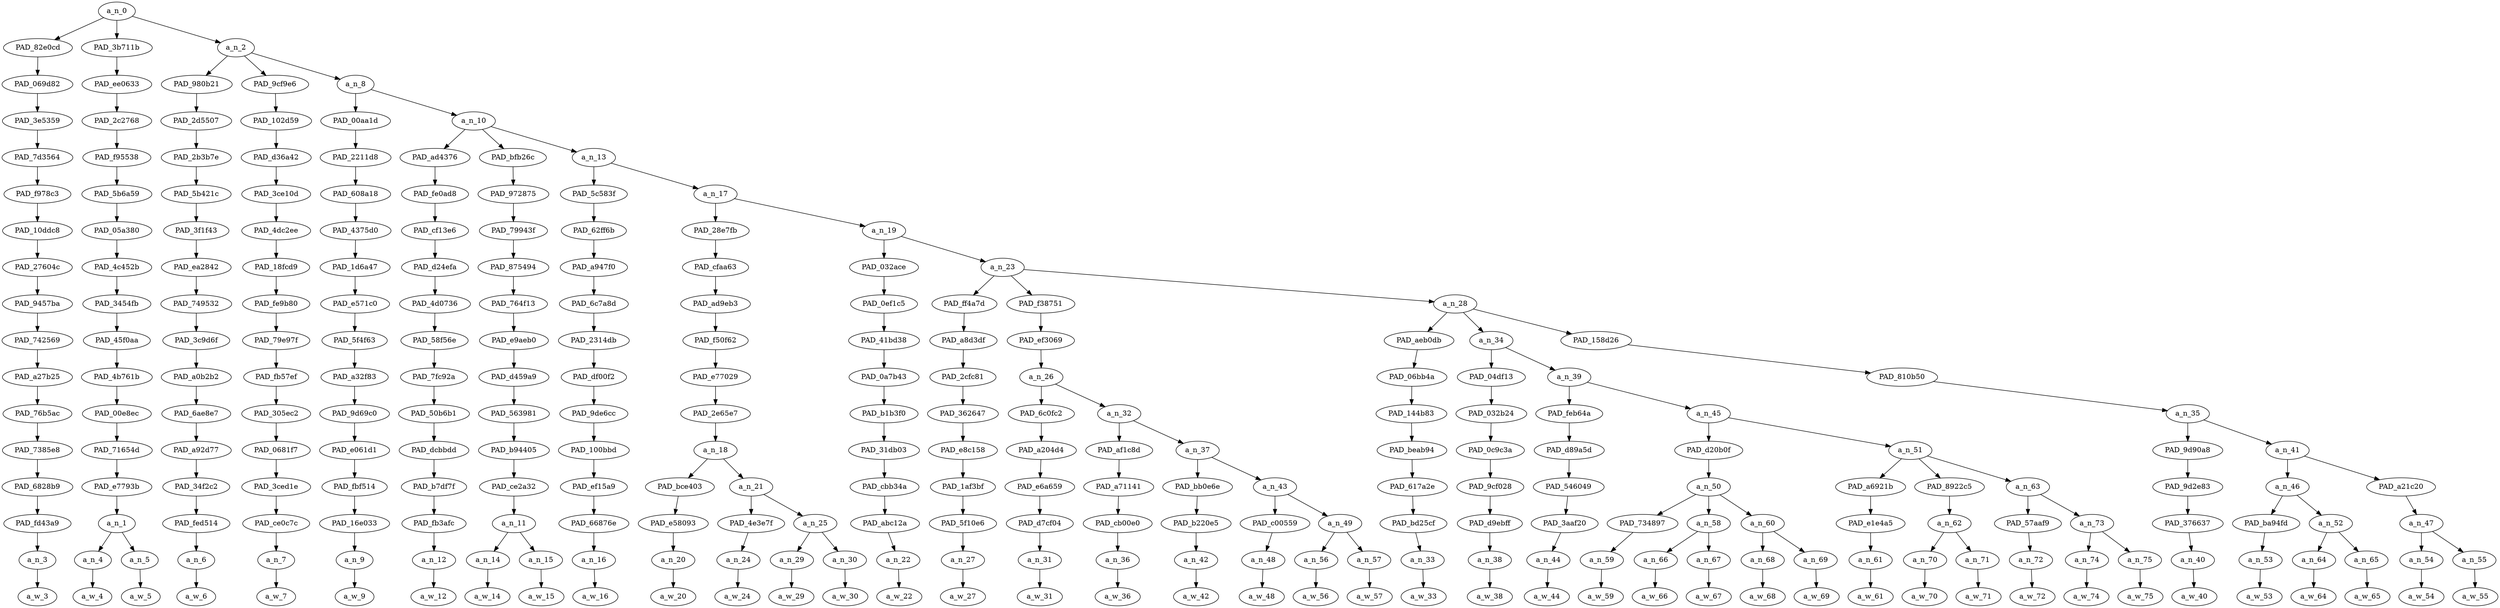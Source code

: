 strict digraph "" {
	a_n_0	[div_dir=-1,
		index=0,
		level=16,
		pos="15.040428883744857,16!",
		text_span="[0, 1, 2, 3, 4, 5, 6, 7, 8, 9, 10, 11, 12, 13, 14, 15, 16, 17, 18, 19, 20, 21, 22, 23, 24, 25, 26, 27, 28, 29, 30, 31, 32, 33, 34, \
35, 36, 37, 38, 39, 40, 41]",
		value=0.99999999];
	PAD_82e0cd	[div_dir=1,
		index=2,
		level=15,
		pos="41.0,15!",
		text_span="[41]",
		value=0.01664503];
	a_n_0 -> PAD_82e0cd;
	PAD_3b711b	[div_dir=1,
		index=0,
		level=15,
		pos="0.5,15!",
		text_span="[0, 1]",
		value=0.06170513];
	a_n_0 -> PAD_3b711b;
	a_n_2	[div_dir=-1,
		index=1,
		level=15,
		pos="3.621286651234568,15!",
		text_span="[2, 3, 4, 5, 6, 7, 8, 9, 10, 11, 12, 13, 14, 15, 16, 17, 18, 19, 20, 21, 22, 23, 24, 25, 26, 27, 28, 29, 30, 31, 32, 33, 34, 35, \
36, 37, 38, 39, 40]",
		value=0.92158155];
	a_n_0 -> a_n_2;
	PAD_069d82	[div_dir=1,
		index=4,
		level=14,
		pos="41.0,14!",
		text_span="[41]",
		value=0.01664503];
	PAD_82e0cd -> PAD_069d82;
	PAD_3e5359	[div_dir=1,
		index=5,
		level=13,
		pos="41.0,13!",
		text_span="[41]",
		value=0.01664503];
	PAD_069d82 -> PAD_3e5359;
	PAD_7d3564	[div_dir=1,
		index=7,
		level=12,
		pos="41.0,12!",
		text_span="[41]",
		value=0.01664503];
	PAD_3e5359 -> PAD_7d3564;
	PAD_f978c3	[div_dir=1,
		index=8,
		level=11,
		pos="41.0,11!",
		text_span="[41]",
		value=0.01664503];
	PAD_7d3564 -> PAD_f978c3;
	PAD_10ddc8	[div_dir=1,
		index=9,
		level=10,
		pos="41.0,10!",
		text_span="[41]",
		value=0.01664503];
	PAD_f978c3 -> PAD_10ddc8;
	PAD_27604c	[div_dir=1,
		index=10,
		level=9,
		pos="41.0,9!",
		text_span="[41]",
		value=0.01664503];
	PAD_10ddc8 -> PAD_27604c;
	PAD_9457ba	[div_dir=1,
		index=12,
		level=8,
		pos="41.0,8!",
		text_span="[41]",
		value=0.01664503];
	PAD_27604c -> PAD_9457ba;
	PAD_742569	[div_dir=1,
		index=14,
		level=7,
		pos="41.0,7!",
		text_span="[41]",
		value=0.01664503];
	PAD_9457ba -> PAD_742569;
	PAD_a27b25	[div_dir=1,
		index=15,
		level=6,
		pos="41.0,6!",
		text_span="[41]",
		value=0.01664503];
	PAD_742569 -> PAD_a27b25;
	PAD_76b5ac	[div_dir=1,
		index=17,
		level=5,
		pos="41.0,5!",
		text_span="[41]",
		value=0.01664503];
	PAD_a27b25 -> PAD_76b5ac;
	PAD_7385e8	[div_dir=1,
		index=20,
		level=4,
		pos="41.0,4!",
		text_span="[41]",
		value=0.01664503];
	PAD_76b5ac -> PAD_7385e8;
	PAD_6828b9	[div_dir=1,
		index=25,
		level=3,
		pos="41.0,3!",
		text_span="[41]",
		value=0.01664503];
	PAD_7385e8 -> PAD_6828b9;
	PAD_fd43a9	[div_dir=1,
		index=31,
		level=2,
		pos="41.0,2!",
		text_span="[41]",
		value=0.01664503];
	PAD_6828b9 -> PAD_fd43a9;
	a_n_3	[div_dir=1,
		index=41,
		level=1,
		pos="41.0,1!",
		text_span="[41]",
		value=0.01664503];
	PAD_fd43a9 -> a_n_3;
	a_w_3	[div_dir=0,
		index=41,
		level=0,
		pos="41,0!",
		text_span="[41]",
		value=is1];
	a_n_3 -> a_w_3;
	PAD_ee0633	[div_dir=1,
		index=0,
		level=14,
		pos="0.5,14!",
		text_span="[0, 1]",
		value=0.06170513];
	PAD_3b711b -> PAD_ee0633;
	PAD_2c2768	[div_dir=1,
		index=0,
		level=13,
		pos="0.5,13!",
		text_span="[0, 1]",
		value=0.06170513];
	PAD_ee0633 -> PAD_2c2768;
	PAD_f95538	[div_dir=1,
		index=0,
		level=12,
		pos="0.5,12!",
		text_span="[0, 1]",
		value=0.06170513];
	PAD_2c2768 -> PAD_f95538;
	PAD_5b6a59	[div_dir=1,
		index=0,
		level=11,
		pos="0.5,11!",
		text_span="[0, 1]",
		value=0.06170513];
	PAD_f95538 -> PAD_5b6a59;
	PAD_05a380	[div_dir=1,
		index=0,
		level=10,
		pos="0.5,10!",
		text_span="[0, 1]",
		value=0.06170513];
	PAD_5b6a59 -> PAD_05a380;
	PAD_4c452b	[div_dir=1,
		index=0,
		level=9,
		pos="0.5,9!",
		text_span="[0, 1]",
		value=0.06170513];
	PAD_05a380 -> PAD_4c452b;
	PAD_3454fb	[div_dir=1,
		index=0,
		level=8,
		pos="0.5,8!",
		text_span="[0, 1]",
		value=0.06170513];
	PAD_4c452b -> PAD_3454fb;
	PAD_45f0aa	[div_dir=1,
		index=0,
		level=7,
		pos="0.5,7!",
		text_span="[0, 1]",
		value=0.06170513];
	PAD_3454fb -> PAD_45f0aa;
	PAD_4b761b	[div_dir=1,
		index=0,
		level=6,
		pos="0.5,6!",
		text_span="[0, 1]",
		value=0.06170513];
	PAD_45f0aa -> PAD_4b761b;
	PAD_00e8ec	[div_dir=1,
		index=0,
		level=5,
		pos="0.5,5!",
		text_span="[0, 1]",
		value=0.06170513];
	PAD_4b761b -> PAD_00e8ec;
	PAD_71654d	[div_dir=1,
		index=0,
		level=4,
		pos="0.5,4!",
		text_span="[0, 1]",
		value=0.06170513];
	PAD_00e8ec -> PAD_71654d;
	PAD_e7793b	[div_dir=1,
		index=0,
		level=3,
		pos="0.5,3!",
		text_span="[0, 1]",
		value=0.06170513];
	PAD_71654d -> PAD_e7793b;
	a_n_1	[div_dir=1,
		index=0,
		level=2,
		pos="0.5,2!",
		text_span="[0, 1]",
		value=0.06170513];
	PAD_e7793b -> a_n_1;
	a_n_4	[div_dir=1,
		index=0,
		level=1,
		pos="0.0,1!",
		text_span="[0]",
		value=0.02413142];
	a_n_1 -> a_n_4;
	a_n_5	[div_dir=1,
		index=1,
		level=1,
		pos="1.0,1!",
		text_span="[1]",
		value=0.03751100];
	a_n_1 -> a_n_5;
	a_w_4	[div_dir=0,
		index=0,
		level=0,
		pos="0,0!",
		text_span="[0]",
		value=classical];
	a_n_4 -> a_w_4;
	a_w_5	[div_dir=0,
		index=1,
		level=0,
		pos="1,0!",
		text_span="[1]",
		value=christianity];
	a_n_5 -> a_w_5;
	PAD_980b21	[div_dir=1,
		index=1,
		level=14,
		pos="2.0,14!",
		text_span="[2]",
		value=0.01539325];
	a_n_2 -> PAD_980b21;
	PAD_9cf9e6	[div_dir=-1,
		index=2,
		level=14,
		pos="3.0,14!",
		text_span="[3]",
		value=0.02002985];
	a_n_2 -> PAD_9cf9e6;
	a_n_8	[div_dir=-1,
		index=3,
		level=14,
		pos="5.863859953703704,14!",
		text_span="[4, 5, 6, 7, 8, 9, 10, 11, 12, 13, 14, 15, 16, 17, 18, 19, 20, 21, 22, 23, 24, 25, 26, 27, 28, 29, 30, 31, 32, 33, 34, 35, 36, 37, \
38, 39, 40]",
		value=0.88607452];
	a_n_2 -> a_n_8;
	PAD_2d5507	[div_dir=1,
		index=1,
		level=13,
		pos="2.0,13!",
		text_span="[2]",
		value=0.01539325];
	PAD_980b21 -> PAD_2d5507;
	PAD_2b3b7e	[div_dir=1,
		index=1,
		level=12,
		pos="2.0,12!",
		text_span="[2]",
		value=0.01539325];
	PAD_2d5507 -> PAD_2b3b7e;
	PAD_5b421c	[div_dir=1,
		index=1,
		level=11,
		pos="2.0,11!",
		text_span="[2]",
		value=0.01539325];
	PAD_2b3b7e -> PAD_5b421c;
	PAD_3f1f43	[div_dir=1,
		index=1,
		level=10,
		pos="2.0,10!",
		text_span="[2]",
		value=0.01539325];
	PAD_5b421c -> PAD_3f1f43;
	PAD_ea2842	[div_dir=1,
		index=1,
		level=9,
		pos="2.0,9!",
		text_span="[2]",
		value=0.01539325];
	PAD_3f1f43 -> PAD_ea2842;
	PAD_749532	[div_dir=1,
		index=1,
		level=8,
		pos="2.0,8!",
		text_span="[2]",
		value=0.01539325];
	PAD_ea2842 -> PAD_749532;
	PAD_3c9d6f	[div_dir=1,
		index=1,
		level=7,
		pos="2.0,7!",
		text_span="[2]",
		value=0.01539325];
	PAD_749532 -> PAD_3c9d6f;
	PAD_a0b2b2	[div_dir=1,
		index=1,
		level=6,
		pos="2.0,6!",
		text_span="[2]",
		value=0.01539325];
	PAD_3c9d6f -> PAD_a0b2b2;
	PAD_6ae8e7	[div_dir=1,
		index=1,
		level=5,
		pos="2.0,5!",
		text_span="[2]",
		value=0.01539325];
	PAD_a0b2b2 -> PAD_6ae8e7;
	PAD_a92d77	[div_dir=1,
		index=1,
		level=4,
		pos="2.0,4!",
		text_span="[2]",
		value=0.01539325];
	PAD_6ae8e7 -> PAD_a92d77;
	PAD_34f2c2	[div_dir=1,
		index=1,
		level=3,
		pos="2.0,3!",
		text_span="[2]",
		value=0.01539325];
	PAD_a92d77 -> PAD_34f2c2;
	PAD_fed514	[div_dir=1,
		index=1,
		level=2,
		pos="2.0,2!",
		text_span="[2]",
		value=0.01539325];
	PAD_34f2c2 -> PAD_fed514;
	a_n_6	[div_dir=1,
		index=2,
		level=1,
		pos="2.0,1!",
		text_span="[2]",
		value=0.01539325];
	PAD_fed514 -> a_n_6;
	a_w_6	[div_dir=0,
		index=2,
		level=0,
		pos="2,0!",
		text_span="[2]",
		value=did];
	a_n_6 -> a_w_6;
	PAD_102d59	[div_dir=-1,
		index=2,
		level=13,
		pos="3.0,13!",
		text_span="[3]",
		value=0.02002985];
	PAD_9cf9e6 -> PAD_102d59;
	PAD_d36a42	[div_dir=-1,
		index=2,
		level=12,
		pos="3.0,12!",
		text_span="[3]",
		value=0.02002985];
	PAD_102d59 -> PAD_d36a42;
	PAD_3ce10d	[div_dir=-1,
		index=2,
		level=11,
		pos="3.0,11!",
		text_span="[3]",
		value=0.02002985];
	PAD_d36a42 -> PAD_3ce10d;
	PAD_4dc2ee	[div_dir=-1,
		index=2,
		level=10,
		pos="3.0,10!",
		text_span="[3]",
		value=0.02002985];
	PAD_3ce10d -> PAD_4dc2ee;
	PAD_18fcd9	[div_dir=-1,
		index=2,
		level=9,
		pos="3.0,9!",
		text_span="[3]",
		value=0.02002985];
	PAD_4dc2ee -> PAD_18fcd9;
	PAD_fe9b80	[div_dir=-1,
		index=2,
		level=8,
		pos="3.0,8!",
		text_span="[3]",
		value=0.02002985];
	PAD_18fcd9 -> PAD_fe9b80;
	PAD_79e97f	[div_dir=-1,
		index=2,
		level=7,
		pos="3.0,7!",
		text_span="[3]",
		value=0.02002985];
	PAD_fe9b80 -> PAD_79e97f;
	PAD_fb57ef	[div_dir=-1,
		index=2,
		level=6,
		pos="3.0,6!",
		text_span="[3]",
		value=0.02002985];
	PAD_79e97f -> PAD_fb57ef;
	PAD_305ec2	[div_dir=-1,
		index=2,
		level=5,
		pos="3.0,5!",
		text_span="[3]",
		value=0.02002985];
	PAD_fb57ef -> PAD_305ec2;
	PAD_0681f7	[div_dir=-1,
		index=2,
		level=4,
		pos="3.0,4!",
		text_span="[3]",
		value=0.02002985];
	PAD_305ec2 -> PAD_0681f7;
	PAD_3ced1e	[div_dir=-1,
		index=2,
		level=3,
		pos="3.0,3!",
		text_span="[3]",
		value=0.02002985];
	PAD_0681f7 -> PAD_3ced1e;
	PAD_ce0c7c	[div_dir=-1,
		index=2,
		level=2,
		pos="3.0,2!",
		text_span="[3]",
		value=0.02002985];
	PAD_3ced1e -> PAD_ce0c7c;
	a_n_7	[div_dir=-1,
		index=3,
		level=1,
		pos="3.0,1!",
		text_span="[3]",
		value=0.02002985];
	PAD_ce0c7c -> a_n_7;
	a_w_7	[div_dir=0,
		index=3,
		level=0,
		pos="3,0!",
		text_span="[3]",
		value=exactly];
	a_n_7 -> a_w_7;
	PAD_00aa1d	[div_dir=-1,
		index=3,
		level=13,
		pos="4.0,13!",
		text_span="[4]",
		value=0.01302612];
	a_n_8 -> PAD_00aa1d;
	a_n_10	[div_dir=-1,
		index=4,
		level=13,
		pos="7.727719907407407,13!",
		text_span="[5, 6, 7, 8, 9, 10, 11, 12, 13, 14, 15, 16, 17, 18, 19, 20, 21, 22, 23, 24, 25, 26, 27, 28, 29, 30, 31, 32, 33, 34, 35, 36, 37, \
38, 39, 40]",
		value=0.87296606];
	a_n_8 -> a_n_10;
	PAD_2211d8	[div_dir=-1,
		index=3,
		level=12,
		pos="4.0,12!",
		text_span="[4]",
		value=0.01302612];
	PAD_00aa1d -> PAD_2211d8;
	PAD_608a18	[div_dir=-1,
		index=3,
		level=11,
		pos="4.0,11!",
		text_span="[4]",
		value=0.01302612];
	PAD_2211d8 -> PAD_608a18;
	PAD_4375d0	[div_dir=-1,
		index=3,
		level=10,
		pos="4.0,10!",
		text_span="[4]",
		value=0.01302612];
	PAD_608a18 -> PAD_4375d0;
	PAD_1d6a47	[div_dir=-1,
		index=3,
		level=9,
		pos="4.0,9!",
		text_span="[4]",
		value=0.01302612];
	PAD_4375d0 -> PAD_1d6a47;
	PAD_e571c0	[div_dir=-1,
		index=3,
		level=8,
		pos="4.0,8!",
		text_span="[4]",
		value=0.01302612];
	PAD_1d6a47 -> PAD_e571c0;
	PAD_5f4f63	[div_dir=-1,
		index=3,
		level=7,
		pos="4.0,7!",
		text_span="[4]",
		value=0.01302612];
	PAD_e571c0 -> PAD_5f4f63;
	PAD_a32f83	[div_dir=-1,
		index=3,
		level=6,
		pos="4.0,6!",
		text_span="[4]",
		value=0.01302612];
	PAD_5f4f63 -> PAD_a32f83;
	PAD_9d69c0	[div_dir=-1,
		index=3,
		level=5,
		pos="4.0,5!",
		text_span="[4]",
		value=0.01302612];
	PAD_a32f83 -> PAD_9d69c0;
	PAD_e061d1	[div_dir=-1,
		index=3,
		level=4,
		pos="4.0,4!",
		text_span="[4]",
		value=0.01302612];
	PAD_9d69c0 -> PAD_e061d1;
	PAD_fbf514	[div_dir=-1,
		index=3,
		level=3,
		pos="4.0,3!",
		text_span="[4]",
		value=0.01302612];
	PAD_e061d1 -> PAD_fbf514;
	PAD_16e033	[div_dir=-1,
		index=3,
		level=2,
		pos="4.0,2!",
		text_span="[4]",
		value=0.01302612];
	PAD_fbf514 -> PAD_16e033;
	a_n_9	[div_dir=-1,
		index=4,
		level=1,
		pos="4.0,1!",
		text_span="[4]",
		value=0.01302612];
	PAD_16e033 -> a_n_9;
	a_w_9	[div_dir=0,
		index=4,
		level=0,
		pos="4,0!",
		text_span="[4]",
		value=that];
	a_n_9 -> a_w_9;
	PAD_ad4376	[div_dir=-1,
		index=5,
		level=12,
		pos="7.0,12!",
		text_span="[7]",
		value=0.01143243];
	a_n_10 -> PAD_ad4376;
	PAD_bfb26c	[div_dir=1,
		index=4,
		level=12,
		pos="5.5,12!",
		text_span="[5, 6]",
		value=0.03210979];
	a_n_10 -> PAD_bfb26c;
	a_n_13	[div_dir=-1,
		index=6,
		level=12,
		pos="10.683159722222221,12!",
		text_span="[8, 9, 10, 11, 12, 13, 14, 15, 16, 17, 18, 19, 20, 21, 22, 23, 24, 25, 26, 27, 28, 29, 30, 31, 32, 33, 34, 35, 36, 37, 38, 39, 40]",
		value=0.82934315];
	a_n_10 -> a_n_13;
	PAD_fe0ad8	[div_dir=-1,
		index=5,
		level=11,
		pos="7.0,11!",
		text_span="[7]",
		value=0.01143243];
	PAD_ad4376 -> PAD_fe0ad8;
	PAD_cf13e6	[div_dir=-1,
		index=5,
		level=10,
		pos="7.0,10!",
		text_span="[7]",
		value=0.01143243];
	PAD_fe0ad8 -> PAD_cf13e6;
	PAD_d24efa	[div_dir=-1,
		index=5,
		level=9,
		pos="7.0,9!",
		text_span="[7]",
		value=0.01143243];
	PAD_cf13e6 -> PAD_d24efa;
	PAD_4d0736	[div_dir=-1,
		index=5,
		level=8,
		pos="7.0,8!",
		text_span="[7]",
		value=0.01143243];
	PAD_d24efa -> PAD_4d0736;
	PAD_58f56e	[div_dir=-1,
		index=5,
		level=7,
		pos="7.0,7!",
		text_span="[7]",
		value=0.01143243];
	PAD_4d0736 -> PAD_58f56e;
	PAD_7fc92a	[div_dir=-1,
		index=5,
		level=6,
		pos="7.0,6!",
		text_span="[7]",
		value=0.01143243];
	PAD_58f56e -> PAD_7fc92a;
	PAD_50b6b1	[div_dir=-1,
		index=5,
		level=5,
		pos="7.0,5!",
		text_span="[7]",
		value=0.01143243];
	PAD_7fc92a -> PAD_50b6b1;
	PAD_dcbbdd	[div_dir=-1,
		index=5,
		level=4,
		pos="7.0,4!",
		text_span="[7]",
		value=0.01143243];
	PAD_50b6b1 -> PAD_dcbbdd;
	PAD_b7df7f	[div_dir=-1,
		index=5,
		level=3,
		pos="7.0,3!",
		text_span="[7]",
		value=0.01143243];
	PAD_dcbbdd -> PAD_b7df7f;
	PAD_fb3afc	[div_dir=-1,
		index=5,
		level=2,
		pos="7.0,2!",
		text_span="[7]",
		value=0.01143243];
	PAD_b7df7f -> PAD_fb3afc;
	a_n_12	[div_dir=-1,
		index=7,
		level=1,
		pos="7.0,1!",
		text_span="[7]",
		value=0.01143243];
	PAD_fb3afc -> a_n_12;
	a_w_12	[div_dir=0,
		index=7,
		level=0,
		pos="7,0!",
		text_span="[7]",
		value=only];
	a_n_12 -> a_w_12;
	PAD_972875	[div_dir=1,
		index=4,
		level=11,
		pos="5.5,11!",
		text_span="[5, 6]",
		value=0.03210979];
	PAD_bfb26c -> PAD_972875;
	PAD_79943f	[div_dir=1,
		index=4,
		level=10,
		pos="5.5,10!",
		text_span="[5, 6]",
		value=0.03210979];
	PAD_972875 -> PAD_79943f;
	PAD_875494	[div_dir=1,
		index=4,
		level=9,
		pos="5.5,9!",
		text_span="[5, 6]",
		value=0.03210979];
	PAD_79943f -> PAD_875494;
	PAD_764f13	[div_dir=1,
		index=4,
		level=8,
		pos="5.5,8!",
		text_span="[5, 6]",
		value=0.03210979];
	PAD_875494 -> PAD_764f13;
	PAD_e9aeb0	[div_dir=1,
		index=4,
		level=7,
		pos="5.5,7!",
		text_span="[5, 6]",
		value=0.03210979];
	PAD_764f13 -> PAD_e9aeb0;
	PAD_d459a9	[div_dir=1,
		index=4,
		level=6,
		pos="5.5,6!",
		text_span="[5, 6]",
		value=0.03210979];
	PAD_e9aeb0 -> PAD_d459a9;
	PAD_563981	[div_dir=1,
		index=4,
		level=5,
		pos="5.5,5!",
		text_span="[5, 6]",
		value=0.03210979];
	PAD_d459a9 -> PAD_563981;
	PAD_b94405	[div_dir=1,
		index=4,
		level=4,
		pos="5.5,4!",
		text_span="[5, 6]",
		value=0.03210979];
	PAD_563981 -> PAD_b94405;
	PAD_ce2a32	[div_dir=1,
		index=4,
		level=3,
		pos="5.5,3!",
		text_span="[5, 6]",
		value=0.03210979];
	PAD_b94405 -> PAD_ce2a32;
	a_n_11	[div_dir=1,
		index=4,
		level=2,
		pos="5.5,2!",
		text_span="[5, 6]",
		value=0.03210979];
	PAD_ce2a32 -> a_n_11;
	a_n_14	[div_dir=1,
		index=5,
		level=1,
		pos="5.0,1!",
		text_span="[5]",
		value=0.01547928];
	a_n_11 -> a_n_14;
	a_n_15	[div_dir=1,
		index=6,
		level=1,
		pos="6.0,1!",
		text_span="[6]",
		value=0.01659372];
	a_n_11 -> a_n_15;
	a_w_14	[div_dir=0,
		index=5,
		level=0,
		pos="5,0!",
		text_span="[5]",
		value=most];
	a_n_14 -> a_w_14;
	a_w_15	[div_dir=0,
		index=6,
		level=0,
		pos="6,0!",
		text_span="[6]",
		value=people];
	a_n_15 -> a_w_15;
	PAD_5c583f	[div_dir=-1,
		index=6,
		level=11,
		pos="8.0,11!",
		text_span="[8]",
		value=0.01193281];
	a_n_13 -> PAD_5c583f;
	a_n_17	[div_dir=-1,
		index=7,
		level=11,
		pos="13.366319444444443,11!",
		text_span="[9, 10, 11, 12, 13, 14, 15, 16, 17, 18, 19, 20, 21, 22, 23, 24, 25, 26, 27, 28, 29, 30, 31, 32, 33, 34, 35, 36, 37, 38, 39, 40]",
		value=0.81731891];
	a_n_13 -> a_n_17;
	PAD_62ff6b	[div_dir=-1,
		index=6,
		level=10,
		pos="8.0,10!",
		text_span="[8]",
		value=0.01193281];
	PAD_5c583f -> PAD_62ff6b;
	PAD_a947f0	[div_dir=-1,
		index=6,
		level=9,
		pos="8.0,9!",
		text_span="[8]",
		value=0.01193281];
	PAD_62ff6b -> PAD_a947f0;
	PAD_6c7a8d	[div_dir=-1,
		index=6,
		level=8,
		pos="8.0,8!",
		text_span="[8]",
		value=0.01193281];
	PAD_a947f0 -> PAD_6c7a8d;
	PAD_2314db	[div_dir=-1,
		index=6,
		level=7,
		pos="8.0,7!",
		text_span="[8]",
		value=0.01193281];
	PAD_6c7a8d -> PAD_2314db;
	PAD_df00f2	[div_dir=-1,
		index=6,
		level=6,
		pos="8.0,6!",
		text_span="[8]",
		value=0.01193281];
	PAD_2314db -> PAD_df00f2;
	PAD_9de6cc	[div_dir=-1,
		index=6,
		level=5,
		pos="8.0,5!",
		text_span="[8]",
		value=0.01193281];
	PAD_df00f2 -> PAD_9de6cc;
	PAD_100bbd	[div_dir=-1,
		index=6,
		level=4,
		pos="8.0,4!",
		text_span="[8]",
		value=0.01193281];
	PAD_9de6cc -> PAD_100bbd;
	PAD_ef15a9	[div_dir=-1,
		index=6,
		level=3,
		pos="8.0,3!",
		text_span="[8]",
		value=0.01193281];
	PAD_100bbd -> PAD_ef15a9;
	PAD_66876e	[div_dir=-1,
		index=6,
		level=2,
		pos="8.0,2!",
		text_span="[8]",
		value=0.01193281];
	PAD_ef15a9 -> PAD_66876e;
	a_n_16	[div_dir=-1,
		index=8,
		level=1,
		pos="8.0,1!",
		text_span="[8]",
		value=0.01193281];
	PAD_66876e -> a_n_16;
	a_w_16	[div_dir=0,
		index=8,
		level=0,
		pos="8,0!",
		text_span="[8]",
		value=have];
	a_n_16 -> a_w_16;
	PAD_28e7fb	[div_dir=-1,
		index=7,
		level=10,
		pos="9.875,10!",
		text_span="[9, 10, 11, 12]",
		value=0.11208405];
	a_n_17 -> PAD_28e7fb;
	a_n_19	[div_dir=-1,
		index=8,
		level=10,
		pos="16.857638888888886,10!",
		text_span="[13, 14, 15, 16, 17, 18, 19, 20, 21, 22, 23, 24, 25, 26, 27, 28, 29, 30, 31, 32, 33, 34, 35, 36, 37, 38, 39, 40]",
		value=0.70514904];
	a_n_17 -> a_n_19;
	PAD_cfaa63	[div_dir=-1,
		index=7,
		level=9,
		pos="9.875,9!",
		text_span="[9, 10, 11, 12]",
		value=0.11208405];
	PAD_28e7fb -> PAD_cfaa63;
	PAD_ad9eb3	[div_dir=-1,
		index=7,
		level=8,
		pos="9.875,8!",
		text_span="[9, 10, 11, 12]",
		value=0.11208405];
	PAD_cfaa63 -> PAD_ad9eb3;
	PAD_f50f62	[div_dir=-1,
		index=7,
		level=7,
		pos="9.875,7!",
		text_span="[9, 10, 11, 12]",
		value=0.11208405];
	PAD_ad9eb3 -> PAD_f50f62;
	PAD_e77029	[div_dir=-1,
		index=7,
		level=6,
		pos="9.875,6!",
		text_span="[9, 10, 11, 12]",
		value=0.11208405];
	PAD_f50f62 -> PAD_e77029;
	PAD_2e65e7	[div_dir=-1,
		index=7,
		level=5,
		pos="9.875,5!",
		text_span="[9, 10, 11, 12]",
		value=0.11208405];
	PAD_e77029 -> PAD_2e65e7;
	a_n_18	[div_dir=-1,
		index=7,
		level=4,
		pos="9.875,4!",
		text_span="[9, 10, 11, 12]",
		value=0.11208405];
	PAD_2e65e7 -> a_n_18;
	PAD_bce403	[div_dir=-1,
		index=7,
		level=3,
		pos="9.0,3!",
		text_span="[9]",
		value=0.01757154];
	a_n_18 -> PAD_bce403;
	a_n_21	[div_dir=-1,
		index=8,
		level=3,
		pos="10.75,3!",
		text_span="[10, 11, 12]",
		value=0.09450543];
	a_n_18 -> a_n_21;
	PAD_e58093	[div_dir=-1,
		index=7,
		level=2,
		pos="9.0,2!",
		text_span="[9]",
		value=0.01757154];
	PAD_bce403 -> PAD_e58093;
	a_n_20	[div_dir=-1,
		index=9,
		level=1,
		pos="9.0,1!",
		text_span="[9]",
		value=0.01757154];
	PAD_e58093 -> a_n_20;
	a_w_20	[div_dir=0,
		index=9,
		level=0,
		pos="9,0!",
		text_span="[9]",
		value=experience];
	a_n_20 -> a_w_20;
	PAD_4e3e7f	[div_dir=-1,
		index=8,
		level=2,
		pos="10.0,2!",
		text_span="[10]",
		value=0.01306395];
	a_n_21 -> PAD_4e3e7f;
	a_n_25	[div_dir=1,
		index=9,
		level=2,
		pos="11.5,2!",
		text_span="[11, 12]",
		value=0.08144001];
	a_n_21 -> a_n_25;
	a_n_24	[div_dir=-1,
		index=10,
		level=1,
		pos="10.0,1!",
		text_span="[10]",
		value=0.01306395];
	PAD_4e3e7f -> a_n_24;
	a_w_24	[div_dir=0,
		index=10,
		level=0,
		pos="10,0!",
		text_span="[10]",
		value=with];
	a_n_24 -> a_w_24;
	a_n_29	[div_dir=-1,
		index=11,
		level=1,
		pos="11.0,1!",
		text_span="[11]",
		value=0.04945416];
	a_n_25 -> a_n_29;
	a_n_30	[div_dir=1,
		index=12,
		level=1,
		pos="12.0,1!",
		text_span="[12]",
		value=0.03194166];
	a_n_25 -> a_n_30;
	a_w_29	[div_dir=0,
		index=11,
		level=0,
		pos="11,0!",
		text_span="[11]",
		value=westernized];
	a_n_29 -> a_w_29;
	a_w_30	[div_dir=0,
		index=12,
		level=0,
		pos="12,0!",
		text_span="[12]",
		value=christianity1];
	a_n_30 -> a_w_30;
	PAD_032ace	[div_dir=1,
		index=8,
		level=9,
		pos="13.0,9!",
		text_span="[13]",
		value=0.01304263];
	a_n_19 -> PAD_032ace;
	a_n_23	[div_dir=-1,
		index=9,
		level=9,
		pos="20.715277777777775,9!",
		text_span="[14, 15, 16, 17, 18, 19, 20, 21, 22, 23, 24, 25, 26, 27, 28, 29, 30, 31, 32, 33, 34, 35, 36, 37, 38, 39, 40]",
		value=0.69201769];
	a_n_19 -> a_n_23;
	PAD_0ef1c5	[div_dir=1,
		index=8,
		level=8,
		pos="13.0,8!",
		text_span="[13]",
		value=0.01304263];
	PAD_032ace -> PAD_0ef1c5;
	PAD_41bd38	[div_dir=1,
		index=8,
		level=7,
		pos="13.0,7!",
		text_span="[13]",
		value=0.01304263];
	PAD_0ef1c5 -> PAD_41bd38;
	PAD_0a7b43	[div_dir=1,
		index=8,
		level=6,
		pos="13.0,6!",
		text_span="[13]",
		value=0.01304263];
	PAD_41bd38 -> PAD_0a7b43;
	PAD_b1b3f0	[div_dir=1,
		index=8,
		level=5,
		pos="13.0,5!",
		text_span="[13]",
		value=0.01304263];
	PAD_0a7b43 -> PAD_b1b3f0;
	PAD_31db03	[div_dir=1,
		index=8,
		level=4,
		pos="13.0,4!",
		text_span="[13]",
		value=0.01304263];
	PAD_b1b3f0 -> PAD_31db03;
	PAD_cbb34a	[div_dir=1,
		index=9,
		level=3,
		pos="13.0,3!",
		text_span="[13]",
		value=0.01304263];
	PAD_31db03 -> PAD_cbb34a;
	PAD_abc12a	[div_dir=1,
		index=10,
		level=2,
		pos="13.0,2!",
		text_span="[13]",
		value=0.01304263];
	PAD_cbb34a -> PAD_abc12a;
	a_n_22	[div_dir=1,
		index=13,
		level=1,
		pos="13.0,1!",
		text_span="[13]",
		value=0.01304263];
	PAD_abc12a -> a_n_22;
	a_w_22	[div_dir=0,
		index=13,
		level=0,
		pos="13,0!",
		text_span="[13]",
		value=where];
	a_n_22 -> a_w_22;
	PAD_ff4a7d	[div_dir=1,
		index=10,
		level=8,
		pos="20.0,8!",
		text_span="[20]",
		value=0.01400427];
	a_n_23 -> PAD_ff4a7d;
	PAD_f38751	[div_dir=-1,
		index=9,
		level=8,
		pos="14.96875,8!",
		text_span="[14, 15, 16, 17, 18, 19]",
		value=0.14115162];
	a_n_23 -> PAD_f38751;
	a_n_28	[div_dir=-1,
		index=11,
		level=8,
		pos="27.177083333333332,8!",
		text_span="[21, 22, 23, 24, 25, 26, 27, 28, 29, 30, 31, 32, 33, 34, 35, 36, 37, 38, 39, 40]",
		value=0.53676319];
	a_n_23 -> a_n_28;
	PAD_a8d3df	[div_dir=1,
		index=10,
		level=7,
		pos="20.0,7!",
		text_span="[20]",
		value=0.01400427];
	PAD_ff4a7d -> PAD_a8d3df;
	PAD_2cfc81	[div_dir=1,
		index=10,
		level=6,
		pos="20.0,6!",
		text_span="[20]",
		value=0.01400427];
	PAD_a8d3df -> PAD_2cfc81;
	PAD_362647	[div_dir=1,
		index=11,
		level=5,
		pos="20.0,5!",
		text_span="[20]",
		value=0.01400427];
	PAD_2cfc81 -> PAD_362647;
	PAD_e8c158	[div_dir=1,
		index=12,
		level=4,
		pos="20.0,4!",
		text_span="[20]",
		value=0.01400427];
	PAD_362647 -> PAD_e8c158;
	PAD_1af3bf	[div_dir=1,
		index=14,
		level=3,
		pos="20.0,3!",
		text_span="[20]",
		value=0.01400427];
	PAD_e8c158 -> PAD_1af3bf;
	PAD_5f10e6	[div_dir=1,
		index=16,
		level=2,
		pos="20.0,2!",
		text_span="[20]",
		value=0.01400427];
	PAD_1af3bf -> PAD_5f10e6;
	a_n_27	[div_dir=1,
		index=20,
		level=1,
		pos="20.0,1!",
		text_span="[20]",
		value=0.01400427];
	PAD_5f10e6 -> a_n_27;
	a_w_27	[div_dir=0,
		index=20,
		level=0,
		pos="20,0!",
		text_span="[20]",
		value=and];
	a_n_27 -> a_w_27;
	PAD_ef3069	[div_dir=-1,
		index=9,
		level=7,
		pos="14.96875,7!",
		text_span="[14, 15, 16, 17, 18, 19]",
		value=0.14115162];
	PAD_f38751 -> PAD_ef3069;
	a_n_26	[div_dir=-1,
		index=9,
		level=6,
		pos="14.96875,6!",
		text_span="[14, 15, 16, 17, 18, 19]",
		value=0.14115162];
	PAD_ef3069 -> a_n_26;
	PAD_6c0fc2	[div_dir=1,
		index=9,
		level=5,
		pos="14.0,5!",
		text_span="[14]",
		value=0.01001540];
	a_n_26 -> PAD_6c0fc2;
	a_n_32	[div_dir=-1,
		index=10,
		level=5,
		pos="15.9375,5!",
		text_span="[15, 16, 17, 18, 19]",
		value=0.13110162];
	a_n_26 -> a_n_32;
	PAD_a204d4	[div_dir=1,
		index=9,
		level=4,
		pos="14.0,4!",
		text_span="[14]",
		value=0.01001540];
	PAD_6c0fc2 -> PAD_a204d4;
	PAD_e6a659	[div_dir=1,
		index=10,
		level=3,
		pos="14.0,3!",
		text_span="[14]",
		value=0.01001540];
	PAD_a204d4 -> PAD_e6a659;
	PAD_d7cf04	[div_dir=1,
		index=11,
		level=2,
		pos="14.0,2!",
		text_span="[14]",
		value=0.01001540];
	PAD_e6a659 -> PAD_d7cf04;
	a_n_31	[div_dir=1,
		index=14,
		level=1,
		pos="14.0,1!",
		text_span="[14]",
		value=0.01001540];
	PAD_d7cf04 -> a_n_31;
	a_w_31	[div_dir=0,
		index=14,
		level=0,
		pos="14,0!",
		text_span="[14]",
		value=it];
	a_n_31 -> a_w_31;
	PAD_af1c8d	[div_dir=1,
		index=10,
		level=4,
		pos="15.0,4!",
		text_span="[15]",
		value=0.01154814];
	a_n_32 -> PAD_af1c8d;
	a_n_37	[div_dir=-1,
		index=11,
		level=4,
		pos="16.875,4!",
		text_span="[16, 17, 18, 19]",
		value=0.11949958];
	a_n_32 -> a_n_37;
	PAD_a71141	[div_dir=1,
		index=11,
		level=3,
		pos="15.0,3!",
		text_span="[15]",
		value=0.01154814];
	PAD_af1c8d -> PAD_a71141;
	PAD_cb00e0	[div_dir=1,
		index=12,
		level=2,
		pos="15.0,2!",
		text_span="[15]",
		value=0.01154814];
	PAD_a71141 -> PAD_cb00e0;
	a_n_36	[div_dir=1,
		index=15,
		level=1,
		pos="15.0,1!",
		text_span="[15]",
		value=0.01154814];
	PAD_cb00e0 -> a_n_36;
	a_w_36	[div_dir=0,
		index=15,
		level=0,
		pos="15,0!",
		text_span="[15]",
		value=been];
	a_n_36 -> a_w_36;
	PAD_bb0e6e	[div_dir=-1,
		index=12,
		level=3,
		pos="16.0,3!",
		text_span="[16]",
		value=0.06446585];
	a_n_37 -> PAD_bb0e6e;
	a_n_43	[div_dir=-1,
		index=13,
		level=3,
		pos="17.75,3!",
		text_span="[17, 18, 19]",
		value=0.05497254];
	a_n_37 -> a_n_43;
	PAD_b220e5	[div_dir=-1,
		index=13,
		level=2,
		pos="16.0,2!",
		text_span="[16]",
		value=0.06446585];
	PAD_bb0e6e -> PAD_b220e5;
	a_n_42	[div_dir=-1,
		index=16,
		level=1,
		pos="16.0,1!",
		text_span="[16]",
		value=0.06446585];
	PAD_b220e5 -> a_n_42;
	a_w_42	[div_dir=0,
		index=16,
		level=0,
		pos="16,0!",
		text_span="[16]",
		value=neutered];
	a_n_42 -> a_w_42;
	PAD_c00559	[div_dir=1,
		index=14,
		level=2,
		pos="17.0,2!",
		text_span="[17]",
		value=0.01014217];
	a_n_43 -> PAD_c00559;
	a_n_49	[div_dir=-1,
		index=15,
		level=2,
		pos="18.5,2!",
		text_span="[18, 19]",
		value=0.04478875];
	a_n_43 -> a_n_49;
	a_n_48	[div_dir=1,
		index=17,
		level=1,
		pos="17.0,1!",
		text_span="[17]",
		value=0.01014217];
	PAD_c00559 -> a_n_48;
	a_w_48	[div_dir=0,
		index=17,
		level=0,
		pos="17,0!",
		text_span="[17]",
		value=by];
	a_n_48 -> a_w_48;
	a_n_56	[div_dir=-1,
		index=18,
		level=1,
		pos="18.0,1!",
		text_span="[18]",
		value=0.02674072];
	a_n_49 -> a_n_56;
	a_n_57	[div_dir=1,
		index=19,
		level=1,
		pos="19.0,1!",
		text_span="[19]",
		value=0.01797266];
	a_n_49 -> a_n_57;
	a_w_56	[div_dir=0,
		index=18,
		level=0,
		pos="18,0!",
		text_span="[18]",
		value=secular];
	a_n_56 -> a_w_56;
	a_w_57	[div_dir=0,
		index=19,
		level=0,
		pos="19,0!",
		text_span="[19]",
		value=society];
	a_n_57 -> a_w_57;
	PAD_aeb0db	[div_dir=1,
		index=11,
		level=7,
		pos="21.0,7!",
		text_span="[21]",
		value=0.01603835];
	a_n_28 -> PAD_aeb0db;
	a_n_34	[div_dir=-1,
		index=12,
		level=7,
		pos="23.84375,7!",
		text_span="[22, 23, 24, 25, 26, 27, 28, 29, 30, 31, 32, 33, 34]",
		value=0.38777889];
	a_n_28 -> a_n_34;
	PAD_158d26	[div_dir=-1,
		index=13,
		level=7,
		pos="36.6875,7!",
		text_span="[35, 36, 37, 38, 39, 40]",
		value=0.13283656];
	a_n_28 -> PAD_158d26;
	PAD_06bb4a	[div_dir=1,
		index=11,
		level=6,
		pos="21.0,6!",
		text_span="[21]",
		value=0.01603835];
	PAD_aeb0db -> PAD_06bb4a;
	PAD_144b83	[div_dir=1,
		index=12,
		level=5,
		pos="21.0,5!",
		text_span="[21]",
		value=0.01603835];
	PAD_06bb4a -> PAD_144b83;
	PAD_beab94	[div_dir=1,
		index=13,
		level=4,
		pos="21.0,4!",
		text_span="[21]",
		value=0.01603835];
	PAD_144b83 -> PAD_beab94;
	PAD_617a2e	[div_dir=1,
		index=15,
		level=3,
		pos="21.0,3!",
		text_span="[21]",
		value=0.01603835];
	PAD_beab94 -> PAD_617a2e;
	PAD_bd25cf	[div_dir=1,
		index=17,
		level=2,
		pos="21.0,2!",
		text_span="[21]",
		value=0.01603835];
	PAD_617a2e -> PAD_bd25cf;
	a_n_33	[div_dir=1,
		index=21,
		level=1,
		pos="21.0,1!",
		text_span="[21]",
		value=0.01603835];
	PAD_bd25cf -> a_n_33;
	a_w_33	[div_dir=0,
		index=21,
		level=0,
		pos="21,0!",
		text_span="[21]",
		value=had];
	a_n_33 -> a_w_33;
	PAD_04df13	[div_dir=-1,
		index=12,
		level=6,
		pos="22.0,6!",
		text_span="[22]",
		value=0.01231252];
	a_n_34 -> PAD_04df13;
	a_n_39	[div_dir=-1,
		index=13,
		level=6,
		pos="25.6875,6!",
		text_span="[23, 24, 25, 26, 27, 28, 29, 30, 31, 32, 33, 34]",
		value=0.37538463];
	a_n_34 -> a_n_39;
	PAD_032b24	[div_dir=-1,
		index=13,
		level=5,
		pos="22.0,5!",
		text_span="[22]",
		value=0.01231252];
	PAD_04df13 -> PAD_032b24;
	PAD_0c9c3a	[div_dir=-1,
		index=14,
		level=4,
		pos="22.0,4!",
		text_span="[22]",
		value=0.01231252];
	PAD_032b24 -> PAD_0c9c3a;
	PAD_9cf028	[div_dir=-1,
		index=16,
		level=3,
		pos="22.0,3!",
		text_span="[22]",
		value=0.01231252];
	PAD_0c9c3a -> PAD_9cf028;
	PAD_d9ebff	[div_dir=-1,
		index=18,
		level=2,
		pos="22.0,2!",
		text_span="[22]",
		value=0.01231252];
	PAD_9cf028 -> PAD_d9ebff;
	a_n_38	[div_dir=-1,
		index=22,
		level=1,
		pos="22.0,1!",
		text_span="[22]",
		value=0.01231252];
	PAD_d9ebff -> a_n_38;
	a_w_38	[div_dir=0,
		index=22,
		level=0,
		pos="22,0!",
		text_span="[22]",
		value=most1];
	a_n_38 -> a_w_38;
	PAD_feb64a	[div_dir=-1,
		index=14,
		level=5,
		pos="23.0,5!",
		text_span="[23]",
		value=0.00874095];
	a_n_39 -> PAD_feb64a;
	a_n_45	[div_dir=-1,
		index=15,
		level=5,
		pos="28.375,5!",
		text_span="[24, 25, 26, 27, 28, 29, 30, 31, 32, 33, 34]",
		value=0.36656193];
	a_n_39 -> a_n_45;
	PAD_d89a5d	[div_dir=-1,
		index=15,
		level=4,
		pos="23.0,4!",
		text_span="[23]",
		value=0.00874095];
	PAD_feb64a -> PAD_d89a5d;
	PAD_546049	[div_dir=-1,
		index=17,
		level=3,
		pos="23.0,3!",
		text_span="[23]",
		value=0.00874095];
	PAD_d89a5d -> PAD_546049;
	PAD_3aaf20	[div_dir=-1,
		index=19,
		level=2,
		pos="23.0,2!",
		text_span="[23]",
		value=0.00874095];
	PAD_546049 -> PAD_3aaf20;
	a_n_44	[div_dir=-1,
		index=23,
		level=1,
		pos="23.0,1!",
		text_span="[23]",
		value=0.00874095];
	PAD_3aaf20 -> a_n_44;
	a_w_44	[div_dir=0,
		index=23,
		level=0,
		pos="23,0!",
		text_span="[23]",
		value=of];
	a_n_44 -> a_w_44;
	PAD_d20b0f	[div_dir=-1,
		index=16,
		level=4,
		pos="26.0,4!",
		text_span="[24, 25, 26, 27, 28]",
		value=0.09422985];
	a_n_45 -> PAD_d20b0f;
	a_n_51	[div_dir=-1,
		index=17,
		level=4,
		pos="30.75,4!",
		text_span="[29, 30, 31, 32, 33, 34]",
		value=0.27225097];
	a_n_45 -> a_n_51;
	a_n_50	[div_dir=-1,
		index=18,
		level=3,
		pos="26.0,3!",
		text_span="[24, 25, 26, 27, 28]",
		value=0.09422985];
	PAD_d20b0f -> a_n_50;
	PAD_734897	[div_dir=1,
		index=21,
		level=2,
		pos="26.0,2!",
		text_span="[26]",
		value=0.01160967];
	a_n_50 -> PAD_734897;
	a_n_58	[div_dir=-1,
		index=20,
		level=2,
		pos="24.5,2!",
		text_span="[24, 25]",
		value=0.03609263];
	a_n_50 -> a_n_58;
	a_n_60	[div_dir=1,
		index=22,
		level=2,
		pos="27.5,2!",
		text_span="[27, 28]",
		value=0.04652526];
	a_n_50 -> a_n_60;
	a_n_59	[div_dir=1,
		index=26,
		level=1,
		pos="26.0,1!",
		text_span="[26]",
		value=0.01160967];
	PAD_734897 -> a_n_59;
	a_w_59	[div_dir=0,
		index=26,
		level=0,
		pos="26,0!",
		text_span="[26]",
		value=and1];
	a_n_59 -> a_w_59;
	a_n_66	[div_dir=-1,
		index=24,
		level=1,
		pos="24.0,1!",
		text_span="[24]",
		value=0.01293541];
	a_n_58 -> a_n_66;
	a_n_67	[div_dir=-1,
		index=25,
		level=1,
		pos="25.0,1!",
		text_span="[25]",
		value=0.02311117];
	a_n_58 -> a_n_67;
	a_w_66	[div_dir=0,
		index=24,
		level=0,
		pos="24,0!",
		text_span="[24]",
		value=the];
	a_n_66 -> a_w_66;
	a_w_67	[div_dir=0,
		index=25,
		level=0,
		pos="25,0!",
		text_span="[25]",
		value=violence];
	a_n_67 -> a_w_67;
	a_n_68	[div_dir=1,
		index=27,
		level=1,
		pos="27.0,1!",
		text_span="[27]",
		value=0.02238313];
	a_n_60 -> a_n_68;
	a_n_69	[div_dir=-1,
		index=28,
		level=1,
		pos="28.0,1!",
		text_span="[28]",
		value=0.02413816];
	a_n_60 -> a_n_69;
	a_w_68	[div_dir=0,
		index=27,
		level=0,
		pos="27,0!",
		text_span="[27]",
		value=overt];
	a_n_68 -> a_w_68;
	a_w_69	[div_dir=0,
		index=28,
		level=0,
		pos="28,0!",
		text_span="[28]",
		value=hatred];
	a_n_69 -> a_w_69;
	PAD_a6921b	[div_dir=1,
		index=19,
		level=3,
		pos="29.0,3!",
		text_span="[29]",
		value=0.06094649];
	a_n_51 -> PAD_a6921b;
	PAD_8922c5	[div_dir=-1,
		index=20,
		level=3,
		pos="30.5,3!",
		text_span="[30, 31]",
		value=0.11661909];
	a_n_51 -> PAD_8922c5;
	a_n_63	[div_dir=1,
		index=21,
		level=3,
		pos="32.75,3!",
		text_span="[32, 33, 34]",
		value=0.09458775];
	a_n_51 -> a_n_63;
	PAD_e1e4a5	[div_dir=1,
		index=23,
		level=2,
		pos="29.0,2!",
		text_span="[29]",
		value=0.06094649];
	PAD_a6921b -> PAD_e1e4a5;
	a_n_61	[div_dir=1,
		index=29,
		level=1,
		pos="29.0,1!",
		text_span="[29]",
		value=0.06094649];
	PAD_e1e4a5 -> a_n_61;
	a_w_61	[div_dir=0,
		index=29,
		level=0,
		pos="29,0!",
		text_span="[29]",
		value=censored];
	a_n_61 -> a_w_61;
	a_n_62	[div_dir=-1,
		index=24,
		level=2,
		pos="30.5,2!",
		text_span="[30, 31]",
		value=0.11661909];
	PAD_8922c5 -> a_n_62;
	a_n_70	[div_dir=1,
		index=30,
		level=1,
		pos="30.0,1!",
		text_span="[30]",
		value=0.03105197];
	a_n_62 -> a_n_70;
	a_n_71	[div_dir=-1,
		index=31,
		level=1,
		pos="31.0,1!",
		text_span="[31]",
		value=0.08524634];
	a_n_62 -> a_n_71;
	a_w_70	[div_dir=0,
		index=30,
		level=0,
		pos="30,0!",
		text_span="[30]",
		value=out];
	a_n_70 -> a_w_70;
	a_w_71	[div_dir=0,
		index=31,
		level=0,
		pos="31,0!",
		text_span="[31]",
		value=islam];
	a_n_71 -> a_w_71;
	PAD_57aaf9	[div_dir=-1,
		index=25,
		level=2,
		pos="32.0,2!",
		text_span="[32]",
		value=0.01999129];
	a_n_63 -> PAD_57aaf9;
	a_n_73	[div_dir=1,
		index=26,
		level=2,
		pos="33.5,2!",
		text_span="[33, 34]",
		value=0.07456478];
	a_n_63 -> a_n_73;
	a_n_72	[div_dir=-1,
		index=32,
		level=1,
		pos="32.0,1!",
		text_span="[32]",
		value=0.01999129];
	PAD_57aaf9 -> a_n_72;
	a_w_72	[div_dir=0,
		index=32,
		level=0,
		pos="32,0!",
		text_span="[32]",
		value=in];
	a_n_72 -> a_w_72;
	a_n_74	[div_dir=-1,
		index=33,
		level=1,
		pos="33.0,1!",
		text_span="[33]",
		value=0.01349741];
	a_n_73 -> a_n_74;
	a_n_75	[div_dir=1,
		index=34,
		level=1,
		pos="34.0,1!",
		text_span="[34]",
		value=0.06102940];
	a_n_73 -> a_n_75;
	a_w_74	[div_dir=0,
		index=33,
		level=0,
		pos="33,0!",
		text_span="[33]",
		value=the1];
	a_n_74 -> a_w_74;
	a_w_75	[div_dir=0,
		index=34,
		level=0,
		pos="34,0!",
		text_span="[34]",
		value="u.s."];
	a_n_75 -> a_w_75;
	PAD_810b50	[div_dir=-1,
		index=14,
		level=6,
		pos="36.6875,6!",
		text_span="[35, 36, 37, 38, 39, 40]",
		value=0.13283656];
	PAD_158d26 -> PAD_810b50;
	a_n_35	[div_dir=-1,
		index=16,
		level=5,
		pos="36.6875,5!",
		text_span="[35, 36, 37, 38, 39, 40]",
		value=0.13283656];
	PAD_810b50 -> a_n_35;
	PAD_9d90a8	[div_dir=1,
		index=18,
		level=4,
		pos="35.0,4!",
		text_span="[35]",
		value=0.02096436];
	a_n_35 -> PAD_9d90a8;
	a_n_41	[div_dir=-1,
		index=19,
		level=4,
		pos="38.375,4!",
		text_span="[36, 37, 38, 39, 40]",
		value=0.11176950];
	a_n_35 -> a_n_41;
	PAD_9d2e83	[div_dir=1,
		index=22,
		level=3,
		pos="35.0,3!",
		text_span="[35]",
		value=0.02096436];
	PAD_9d90a8 -> PAD_9d2e83;
	PAD_376637	[div_dir=1,
		index=27,
		level=2,
		pos="35.0,2!",
		text_span="[35]",
		value=0.02096436];
	PAD_9d2e83 -> PAD_376637;
	a_n_40	[div_dir=1,
		index=35,
		level=1,
		pos="35.0,1!",
		text_span="[35]",
		value=0.02096436];
	PAD_376637 -> a_n_40;
	a_w_40	[div_dir=0,
		index=35,
		level=0,
		pos="35,0!",
		text_span="[35]",
		value=is];
	a_n_40 -> a_w_40;
	a_n_46	[div_dir=-1,
		index=23,
		level=3,
		pos="37.25,3!",
		text_span="[36, 37, 38]",
		value=0.06023034];
	a_n_41 -> a_n_46;
	PAD_a21c20	[div_dir=-1,
		index=24,
		level=3,
		pos="39.5,3!",
		text_span="[39, 40]",
		value=0.05141820];
	a_n_41 -> PAD_a21c20;
	PAD_ba94fd	[div_dir=-1,
		index=29,
		level=2,
		pos="38.0,2!",
		text_span="[38]",
		value=0.03088298];
	a_n_46 -> PAD_ba94fd;
	a_n_52	[div_dir=-1,
		index=28,
		level=2,
		pos="36.5,2!",
		text_span="[36, 37]",
		value=0.02925986];
	a_n_46 -> a_n_52;
	a_n_53	[div_dir=-1,
		index=38,
		level=1,
		pos="38.0,1!",
		text_span="[38]",
		value=0.03088298];
	PAD_ba94fd -> a_n_53;
	a_w_53	[div_dir=0,
		index=38,
		level=0,
		pos="38,0!",
		text_span="[38]",
		value=violent];
	a_n_53 -> a_w_53;
	a_n_64	[div_dir=-1,
		index=36,
		level=1,
		pos="36.0,1!",
		text_span="[36]",
		value=0.01484485];
	a_n_52 -> a_n_64;
	a_n_65	[div_dir=-1,
		index=37,
		level=1,
		pos="37.0,1!",
		text_span="[37]",
		value=0.01440565];
	a_n_52 -> a_n_65;
	a_w_64	[div_dir=0,
		index=36,
		level=0,
		pos="36,0!",
		text_span="[36]",
		value=no];
	a_n_64 -> a_w_64;
	a_w_65	[div_dir=0,
		index=37,
		level=0,
		pos="37,0!",
		text_span="[37]",
		value=more];
	a_n_65 -> a_w_65;
	a_n_47	[div_dir=-1,
		index=30,
		level=2,
		pos="39.5,2!",
		text_span="[39, 40]",
		value=0.05141820];
	PAD_a21c20 -> a_n_47;
	a_n_54	[div_dir=-1,
		index=39,
		level=1,
		pos="39.0,1!",
		text_span="[39]",
		value=0.01429016];
	a_n_47 -> a_n_54;
	a_n_55	[div_dir=-1,
		index=40,
		level=1,
		pos="40.0,1!",
		text_span="[40]",
		value=0.03704384];
	a_n_47 -> a_n_55;
	a_w_54	[div_dir=0,
		index=39,
		level=0,
		pos="39,0!",
		text_span="[39]",
		value=than];
	a_n_54 -> a_w_54;
	a_w_55	[div_dir=0,
		index=40,
		level=0,
		pos="40,0!",
		text_span="[40]",
		value=christianity2];
	a_n_55 -> a_w_55;
}
